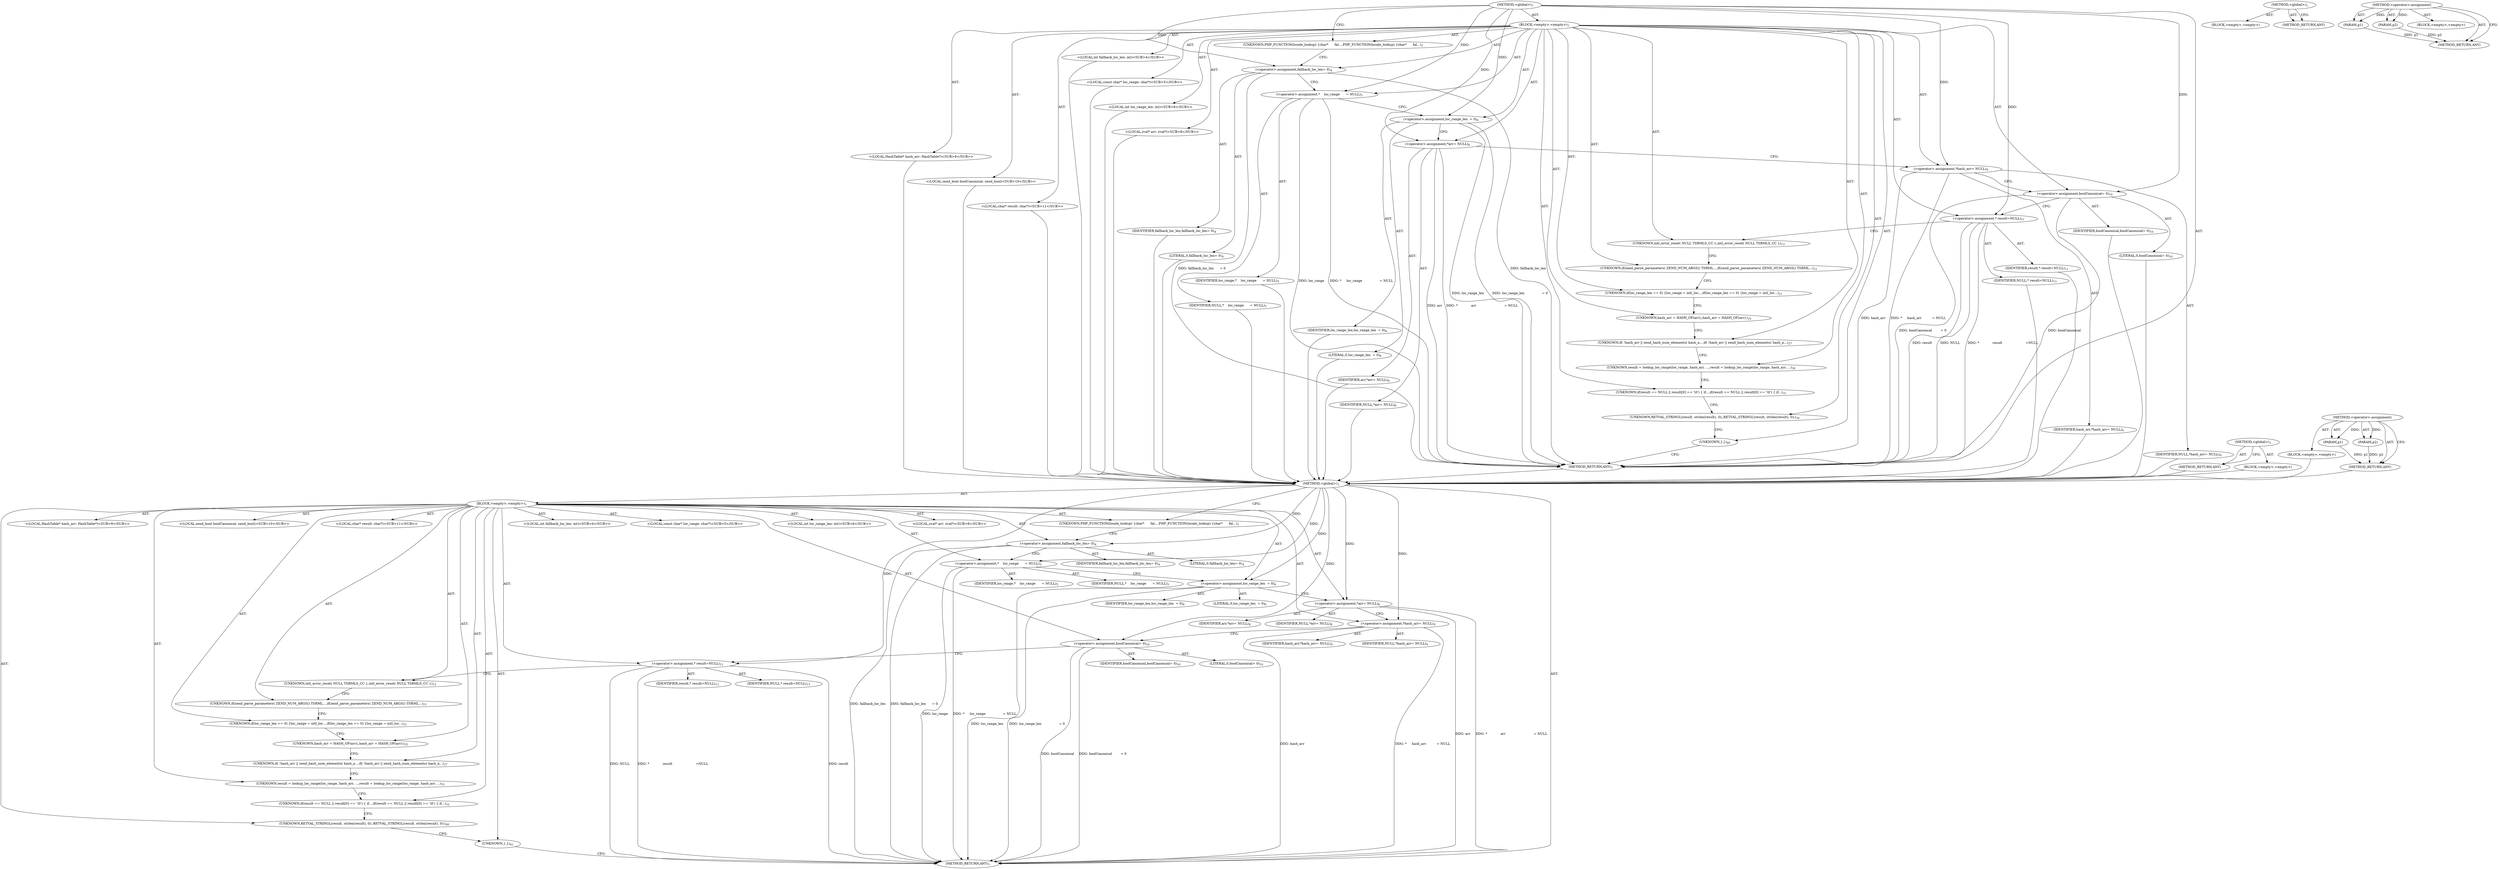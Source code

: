 digraph "&lt;operator&gt;.assignment" {
vulnerable_6 [label=<(METHOD,&lt;global&gt;)<SUB>1</SUB>>];
vulnerable_7 [label=<(BLOCK,&lt;empty&gt;,&lt;empty&gt;)<SUB>1</SUB>>];
vulnerable_8 [label=<(UNKNOWN,PHP_FUNCTION(locale_lookup)
 {
	char*      	fal...,PHP_FUNCTION(locale_lookup)
 {
	char*      	fal...)<SUB>1</SUB>>];
vulnerable_9 [label="<(LOCAL,int fallback_loc_len: int)<SUB>4</SUB>>"];
vulnerable_10 [label=<(&lt;operator&gt;.assignment,fallback_loc_len	= 0)<SUB>4</SUB>>];
vulnerable_11 [label=<(IDENTIFIER,fallback_loc_len,fallback_loc_len	= 0)<SUB>4</SUB>>];
vulnerable_12 [label=<(LITERAL,0,fallback_loc_len	= 0)<SUB>4</SUB>>];
vulnerable_13 [label="<(LOCAL,const char* loc_range: char*)<SUB>5</SUB>>"];
vulnerable_14 [label=<(&lt;operator&gt;.assignment,*    	loc_range      		= NULL)<SUB>5</SUB>>];
vulnerable_15 [label=<(IDENTIFIER,loc_range,*    	loc_range      		= NULL)<SUB>5</SUB>>];
vulnerable_16 [label=<(IDENTIFIER,NULL,*    	loc_range      		= NULL)<SUB>5</SUB>>];
vulnerable_17 [label="<(LOCAL,int loc_range_len: int)<SUB>6</SUB>>"];
vulnerable_18 [label=<(&lt;operator&gt;.assignment,loc_range_len  		= 0)<SUB>6</SUB>>];
vulnerable_19 [label=<(IDENTIFIER,loc_range_len,loc_range_len  		= 0)<SUB>6</SUB>>];
vulnerable_20 [label=<(LITERAL,0,loc_range_len  		= 0)<SUB>6</SUB>>];
vulnerable_21 [label="<(LOCAL,zval* arr: zval*)<SUB>8</SUB>>"];
vulnerable_22 [label=<(&lt;operator&gt;.assignment,*		arr				= NULL)<SUB>8</SUB>>];
vulnerable_23 [label=<(IDENTIFIER,arr,*		arr				= NULL)<SUB>8</SUB>>];
vulnerable_24 [label=<(IDENTIFIER,NULL,*		arr				= NULL)<SUB>8</SUB>>];
vulnerable_25 [label="<(LOCAL,HashTable* hash_arr: HashTable*)<SUB>9</SUB>>"];
vulnerable_26 [label=<(&lt;operator&gt;.assignment,*	hash_arr		= NULL)<SUB>9</SUB>>];
vulnerable_27 [label=<(IDENTIFIER,hash_arr,*	hash_arr		= NULL)<SUB>9</SUB>>];
vulnerable_28 [label=<(IDENTIFIER,NULL,*	hash_arr		= NULL)<SUB>9</SUB>>];
vulnerable_29 [label="<(LOCAL,zend_bool boolCanonical: zend_bool)<SUB>10</SUB>>"];
vulnerable_30 [label=<(&lt;operator&gt;.assignment,boolCanonical	= 0)<SUB>10</SUB>>];
vulnerable_31 [label=<(IDENTIFIER,boolCanonical,boolCanonical	= 0)<SUB>10</SUB>>];
vulnerable_32 [label=<(LITERAL,0,boolCanonical	= 0)<SUB>10</SUB>>];
vulnerable_33 [label="<(LOCAL,char* result: char*)<SUB>11</SUB>>"];
vulnerable_34 [label=<(&lt;operator&gt;.assignment,*	 	result			=NULL)<SUB>11</SUB>>];
vulnerable_35 [label=<(IDENTIFIER,result,*	 	result			=NULL)<SUB>11</SUB>>];
vulnerable_36 [label=<(IDENTIFIER,NULL,*	 	result			=NULL)<SUB>11</SUB>>];
vulnerable_37 [label=<(UNKNOWN,intl_error_reset( NULL TSRMLS_CC );,intl_error_reset( NULL TSRMLS_CC );)<SUB>13</SUB>>];
vulnerable_38 [label=<(UNKNOWN,if(zend_parse_parameters( ZEND_NUM_ARGS() TSRML...,if(zend_parse_parameters( ZEND_NUM_ARGS() TSRML...)<SUB>15</SUB>>];
vulnerable_39 [label=<(UNKNOWN,if(loc_range_len == 0) {
		loc_range = intl_loc...,if(loc_range_len == 0) {
		loc_range = intl_loc...)<SUB>21</SUB>>];
vulnerable_40 [label=<(UNKNOWN,hash_arr = HASH_OF(arr);,hash_arr = HASH_OF(arr);)<SUB>25</SUB>>];
vulnerable_41 [label=<(UNKNOWN,if( !hash_arr || zend_hash_num_elements( hash_a...,if( !hash_arr || zend_hash_num_elements( hash_a...)<SUB>27</SUB>>];
vulnerable_42 [label=<(UNKNOWN,result = lookup_loc_range(loc_range, hash_arr, ...,result = lookup_loc_range(loc_range, hash_arr, ...)<SUB>30</SUB>>];
vulnerable_43 [label=<(UNKNOWN,if(result == NULL || result[0] == '\0') {
 		if...,if(result == NULL || result[0] == '\0') {
 		if...)<SUB>31</SUB>>];
vulnerable_44 [label=<(UNKNOWN,RETVAL_STRINGL(result, strlen(result), 0);,RETVAL_STRINGL(result, strlen(result), 0);)<SUB>39</SUB>>];
vulnerable_45 [label=<(UNKNOWN,},})<SUB>40</SUB>>];
vulnerable_46 [label=<(METHOD_RETURN,ANY)<SUB>1</SUB>>];
vulnerable_61 [label=<(METHOD,&lt;global&gt;)<SUB>1</SUB>>];
vulnerable_62 [label=<(BLOCK,&lt;empty&gt;,&lt;empty&gt;)>];
vulnerable_63 [label=<(METHOD_RETURN,ANY)>];
vulnerable_67 [label=<(METHOD,&lt;operator&gt;.assignment)>];
vulnerable_68 [label=<(PARAM,p1)>];
vulnerable_69 [label=<(PARAM,p2)>];
vulnerable_70 [label=<(BLOCK,&lt;empty&gt;,&lt;empty&gt;)>];
vulnerable_71 [label=<(METHOD_RETURN,ANY)>];
fixed_6 [label=<(METHOD,&lt;global&gt;)<SUB>1</SUB>>];
fixed_7 [label=<(BLOCK,&lt;empty&gt;,&lt;empty&gt;)<SUB>1</SUB>>];
fixed_8 [label=<(UNKNOWN,PHP_FUNCTION(locale_lookup)
 {
	char*      	fal...,PHP_FUNCTION(locale_lookup)
 {
	char*      	fal...)<SUB>1</SUB>>];
fixed_9 [label="<(LOCAL,int fallback_loc_len: int)<SUB>4</SUB>>"];
fixed_10 [label=<(&lt;operator&gt;.assignment,fallback_loc_len	= 0)<SUB>4</SUB>>];
fixed_11 [label=<(IDENTIFIER,fallback_loc_len,fallback_loc_len	= 0)<SUB>4</SUB>>];
fixed_12 [label=<(LITERAL,0,fallback_loc_len	= 0)<SUB>4</SUB>>];
fixed_13 [label="<(LOCAL,const char* loc_range: char*)<SUB>5</SUB>>"];
fixed_14 [label=<(&lt;operator&gt;.assignment,*    	loc_range      		= NULL)<SUB>5</SUB>>];
fixed_15 [label=<(IDENTIFIER,loc_range,*    	loc_range      		= NULL)<SUB>5</SUB>>];
fixed_16 [label=<(IDENTIFIER,NULL,*    	loc_range      		= NULL)<SUB>5</SUB>>];
fixed_17 [label="<(LOCAL,int loc_range_len: int)<SUB>6</SUB>>"];
fixed_18 [label=<(&lt;operator&gt;.assignment,loc_range_len  		= 0)<SUB>6</SUB>>];
fixed_19 [label=<(IDENTIFIER,loc_range_len,loc_range_len  		= 0)<SUB>6</SUB>>];
fixed_20 [label=<(LITERAL,0,loc_range_len  		= 0)<SUB>6</SUB>>];
fixed_21 [label="<(LOCAL,zval* arr: zval*)<SUB>8</SUB>>"];
fixed_22 [label=<(&lt;operator&gt;.assignment,*		arr				= NULL)<SUB>8</SUB>>];
fixed_23 [label=<(IDENTIFIER,arr,*		arr				= NULL)<SUB>8</SUB>>];
fixed_24 [label=<(IDENTIFIER,NULL,*		arr				= NULL)<SUB>8</SUB>>];
fixed_25 [label="<(LOCAL,HashTable* hash_arr: HashTable*)<SUB>9</SUB>>"];
fixed_26 [label=<(&lt;operator&gt;.assignment,*	hash_arr		= NULL)<SUB>9</SUB>>];
fixed_27 [label=<(IDENTIFIER,hash_arr,*	hash_arr		= NULL)<SUB>9</SUB>>];
fixed_28 [label=<(IDENTIFIER,NULL,*	hash_arr		= NULL)<SUB>9</SUB>>];
fixed_29 [label="<(LOCAL,zend_bool boolCanonical: zend_bool)<SUB>10</SUB>>"];
fixed_30 [label=<(&lt;operator&gt;.assignment,boolCanonical	= 0)<SUB>10</SUB>>];
fixed_31 [label=<(IDENTIFIER,boolCanonical,boolCanonical	= 0)<SUB>10</SUB>>];
fixed_32 [label=<(LITERAL,0,boolCanonical	= 0)<SUB>10</SUB>>];
fixed_33 [label="<(LOCAL,char* result: char*)<SUB>11</SUB>>"];
fixed_34 [label=<(&lt;operator&gt;.assignment,*	 	result			=NULL)<SUB>11</SUB>>];
fixed_35 [label=<(IDENTIFIER,result,*	 	result			=NULL)<SUB>11</SUB>>];
fixed_36 [label=<(IDENTIFIER,NULL,*	 	result			=NULL)<SUB>11</SUB>>];
fixed_37 [label=<(UNKNOWN,intl_error_reset( NULL TSRMLS_CC );,intl_error_reset( NULL TSRMLS_CC );)<SUB>13</SUB>>];
fixed_38 [label=<(UNKNOWN,if(zend_parse_parameters( ZEND_NUM_ARGS() TSRML...,if(zend_parse_parameters( ZEND_NUM_ARGS() TSRML...)<SUB>15</SUB>>];
fixed_39 [label=<(UNKNOWN,if(loc_range_len == 0) {
		loc_range = intl_loc...,if(loc_range_len == 0) {
		loc_range = intl_loc...)<SUB>21</SUB>>];
fixed_40 [label=<(UNKNOWN,hash_arr = HASH_OF(arr);,hash_arr = HASH_OF(arr);)<SUB>25</SUB>>];
fixed_41 [label=<(UNKNOWN,if( !hash_arr || zend_hash_num_elements( hash_a...,if( !hash_arr || zend_hash_num_elements( hash_a...)<SUB>27</SUB>>];
fixed_42 [label=<(UNKNOWN,result = lookup_loc_range(loc_range, hash_arr, ...,result = lookup_loc_range(loc_range, hash_arr, ...)<SUB>31</SUB>>];
fixed_43 [label=<(UNKNOWN,if(result == NULL || result[0] == '\0') {
 		if...,if(result == NULL || result[0] == '\0') {
 		if...)<SUB>32</SUB>>];
fixed_44 [label=<(UNKNOWN,RETVAL_STRINGL(result, strlen(result), 0);,RETVAL_STRINGL(result, strlen(result), 0);)<SUB>40</SUB>>];
fixed_45 [label=<(UNKNOWN,},})<SUB>41</SUB>>];
fixed_46 [label=<(METHOD_RETURN,ANY)<SUB>1</SUB>>];
fixed_61 [label=<(METHOD,&lt;global&gt;)<SUB>1</SUB>>];
fixed_62 [label=<(BLOCK,&lt;empty&gt;,&lt;empty&gt;)>];
fixed_63 [label=<(METHOD_RETURN,ANY)>];
fixed_67 [label=<(METHOD,&lt;operator&gt;.assignment)>];
fixed_68 [label=<(PARAM,p1)>];
fixed_69 [label=<(PARAM,p2)>];
fixed_70 [label=<(BLOCK,&lt;empty&gt;,&lt;empty&gt;)>];
fixed_71 [label=<(METHOD_RETURN,ANY)>];
vulnerable_6 -> vulnerable_7  [key=0, label="AST: "];
vulnerable_6 -> vulnerable_46  [key=0, label="AST: "];
vulnerable_6 -> vulnerable_8  [key=0, label="CFG: "];
vulnerable_6 -> vulnerable_10  [key=0, label="DDG: "];
vulnerable_6 -> vulnerable_14  [key=0, label="DDG: "];
vulnerable_6 -> vulnerable_18  [key=0, label="DDG: "];
vulnerable_6 -> vulnerable_22  [key=0, label="DDG: "];
vulnerable_6 -> vulnerable_26  [key=0, label="DDG: "];
vulnerable_6 -> vulnerable_30  [key=0, label="DDG: "];
vulnerable_6 -> vulnerable_34  [key=0, label="DDG: "];
vulnerable_7 -> vulnerable_8  [key=0, label="AST: "];
vulnerable_7 -> vulnerable_9  [key=0, label="AST: "];
vulnerable_7 -> vulnerable_10  [key=0, label="AST: "];
vulnerable_7 -> vulnerable_13  [key=0, label="AST: "];
vulnerable_7 -> vulnerable_14  [key=0, label="AST: "];
vulnerable_7 -> vulnerable_17  [key=0, label="AST: "];
vulnerable_7 -> vulnerable_18  [key=0, label="AST: "];
vulnerable_7 -> vulnerable_21  [key=0, label="AST: "];
vulnerable_7 -> vulnerable_22  [key=0, label="AST: "];
vulnerable_7 -> vulnerable_25  [key=0, label="AST: "];
vulnerable_7 -> vulnerable_26  [key=0, label="AST: "];
vulnerable_7 -> vulnerable_29  [key=0, label="AST: "];
vulnerable_7 -> vulnerable_30  [key=0, label="AST: "];
vulnerable_7 -> vulnerable_33  [key=0, label="AST: "];
vulnerable_7 -> vulnerable_34  [key=0, label="AST: "];
vulnerable_7 -> vulnerable_37  [key=0, label="AST: "];
vulnerable_7 -> vulnerable_38  [key=0, label="AST: "];
vulnerable_7 -> vulnerable_39  [key=0, label="AST: "];
vulnerable_7 -> vulnerable_40  [key=0, label="AST: "];
vulnerable_7 -> vulnerable_41  [key=0, label="AST: "];
vulnerable_7 -> vulnerable_42  [key=0, label="AST: "];
vulnerable_7 -> vulnerable_43  [key=0, label="AST: "];
vulnerable_7 -> vulnerable_44  [key=0, label="AST: "];
vulnerable_7 -> vulnerable_45  [key=0, label="AST: "];
vulnerable_8 -> vulnerable_10  [key=0, label="CFG: "];
vulnerable_9 -> fixed_6  [key=0];
vulnerable_10 -> vulnerable_11  [key=0, label="AST: "];
vulnerable_10 -> vulnerable_12  [key=0, label="AST: "];
vulnerable_10 -> vulnerable_14  [key=0, label="CFG: "];
vulnerable_10 -> vulnerable_46  [key=0, label="DDG: fallback_loc_len"];
vulnerable_10 -> vulnerable_46  [key=1, label="DDG: fallback_loc_len	= 0"];
vulnerable_11 -> fixed_6  [key=0];
vulnerable_12 -> fixed_6  [key=0];
vulnerable_13 -> fixed_6  [key=0];
vulnerable_14 -> vulnerable_15  [key=0, label="AST: "];
vulnerable_14 -> vulnerable_16  [key=0, label="AST: "];
vulnerable_14 -> vulnerable_18  [key=0, label="CFG: "];
vulnerable_14 -> vulnerable_46  [key=0, label="DDG: loc_range"];
vulnerable_14 -> vulnerable_46  [key=1, label="DDG: *    	loc_range      		= NULL"];
vulnerable_15 -> fixed_6  [key=0];
vulnerable_16 -> fixed_6  [key=0];
vulnerable_17 -> fixed_6  [key=0];
vulnerable_18 -> vulnerable_19  [key=0, label="AST: "];
vulnerable_18 -> vulnerable_20  [key=0, label="AST: "];
vulnerable_18 -> vulnerable_22  [key=0, label="CFG: "];
vulnerable_18 -> vulnerable_46  [key=0, label="DDG: loc_range_len"];
vulnerable_18 -> vulnerable_46  [key=1, label="DDG: loc_range_len  		= 0"];
vulnerable_19 -> fixed_6  [key=0];
vulnerable_20 -> fixed_6  [key=0];
vulnerable_21 -> fixed_6  [key=0];
vulnerable_22 -> vulnerable_23  [key=0, label="AST: "];
vulnerable_22 -> vulnerable_24  [key=0, label="AST: "];
vulnerable_22 -> vulnerable_26  [key=0, label="CFG: "];
vulnerable_22 -> vulnerable_46  [key=0, label="DDG: arr"];
vulnerable_22 -> vulnerable_46  [key=1, label="DDG: *		arr				= NULL"];
vulnerable_23 -> fixed_6  [key=0];
vulnerable_24 -> fixed_6  [key=0];
vulnerable_25 -> fixed_6  [key=0];
vulnerable_26 -> vulnerable_27  [key=0, label="AST: "];
vulnerable_26 -> vulnerable_28  [key=0, label="AST: "];
vulnerable_26 -> vulnerable_30  [key=0, label="CFG: "];
vulnerable_26 -> vulnerable_46  [key=0, label="DDG: hash_arr"];
vulnerable_26 -> vulnerable_46  [key=1, label="DDG: *	hash_arr		= NULL"];
vulnerable_27 -> fixed_6  [key=0];
vulnerable_28 -> fixed_6  [key=0];
vulnerable_29 -> fixed_6  [key=0];
vulnerable_30 -> vulnerable_31  [key=0, label="AST: "];
vulnerable_30 -> vulnerable_32  [key=0, label="AST: "];
vulnerable_30 -> vulnerable_34  [key=0, label="CFG: "];
vulnerable_30 -> vulnerable_46  [key=0, label="DDG: boolCanonical"];
vulnerable_30 -> vulnerable_46  [key=1, label="DDG: boolCanonical	= 0"];
vulnerable_31 -> fixed_6  [key=0];
vulnerable_32 -> fixed_6  [key=0];
vulnerable_33 -> fixed_6  [key=0];
vulnerable_34 -> vulnerable_35  [key=0, label="AST: "];
vulnerable_34 -> vulnerable_36  [key=0, label="AST: "];
vulnerable_34 -> vulnerable_37  [key=0, label="CFG: "];
vulnerable_34 -> vulnerable_46  [key=0, label="DDG: result"];
vulnerable_34 -> vulnerable_46  [key=1, label="DDG: NULL"];
vulnerable_34 -> vulnerable_46  [key=2, label="DDG: *	 	result			=NULL"];
vulnerable_35 -> fixed_6  [key=0];
vulnerable_36 -> fixed_6  [key=0];
vulnerable_37 -> vulnerable_38  [key=0, label="CFG: "];
vulnerable_38 -> vulnerable_39  [key=0, label="CFG: "];
vulnerable_39 -> vulnerable_40  [key=0, label="CFG: "];
vulnerable_40 -> vulnerable_41  [key=0, label="CFG: "];
vulnerable_41 -> vulnerable_42  [key=0, label="CFG: "];
vulnerable_42 -> vulnerable_43  [key=0, label="CFG: "];
vulnerable_43 -> vulnerable_44  [key=0, label="CFG: "];
vulnerable_44 -> vulnerable_45  [key=0, label="CFG: "];
vulnerable_45 -> vulnerable_46  [key=0, label="CFG: "];
vulnerable_46 -> fixed_6  [key=0];
vulnerable_61 -> vulnerable_62  [key=0, label="AST: "];
vulnerable_61 -> vulnerable_63  [key=0, label="AST: "];
vulnerable_61 -> vulnerable_63  [key=1, label="CFG: "];
vulnerable_62 -> fixed_6  [key=0];
vulnerable_63 -> fixed_6  [key=0];
vulnerable_67 -> vulnerable_68  [key=0, label="AST: "];
vulnerable_67 -> vulnerable_68  [key=1, label="DDG: "];
vulnerable_67 -> vulnerable_70  [key=0, label="AST: "];
vulnerable_67 -> vulnerable_69  [key=0, label="AST: "];
vulnerable_67 -> vulnerable_69  [key=1, label="DDG: "];
vulnerable_67 -> vulnerable_71  [key=0, label="AST: "];
vulnerable_67 -> vulnerable_71  [key=1, label="CFG: "];
vulnerable_68 -> vulnerable_71  [key=0, label="DDG: p1"];
vulnerable_69 -> vulnerable_71  [key=0, label="DDG: p2"];
vulnerable_70 -> fixed_6  [key=0];
vulnerable_71 -> fixed_6  [key=0];
fixed_6 -> fixed_7  [key=0, label="AST: "];
fixed_6 -> fixed_46  [key=0, label="AST: "];
fixed_6 -> fixed_8  [key=0, label="CFG: "];
fixed_6 -> fixed_10  [key=0, label="DDG: "];
fixed_6 -> fixed_14  [key=0, label="DDG: "];
fixed_6 -> fixed_18  [key=0, label="DDG: "];
fixed_6 -> fixed_22  [key=0, label="DDG: "];
fixed_6 -> fixed_26  [key=0, label="DDG: "];
fixed_6 -> fixed_30  [key=0, label="DDG: "];
fixed_6 -> fixed_34  [key=0, label="DDG: "];
fixed_7 -> fixed_8  [key=0, label="AST: "];
fixed_7 -> fixed_9  [key=0, label="AST: "];
fixed_7 -> fixed_10  [key=0, label="AST: "];
fixed_7 -> fixed_13  [key=0, label="AST: "];
fixed_7 -> fixed_14  [key=0, label="AST: "];
fixed_7 -> fixed_17  [key=0, label="AST: "];
fixed_7 -> fixed_18  [key=0, label="AST: "];
fixed_7 -> fixed_21  [key=0, label="AST: "];
fixed_7 -> fixed_22  [key=0, label="AST: "];
fixed_7 -> fixed_25  [key=0, label="AST: "];
fixed_7 -> fixed_26  [key=0, label="AST: "];
fixed_7 -> fixed_29  [key=0, label="AST: "];
fixed_7 -> fixed_30  [key=0, label="AST: "];
fixed_7 -> fixed_33  [key=0, label="AST: "];
fixed_7 -> fixed_34  [key=0, label="AST: "];
fixed_7 -> fixed_37  [key=0, label="AST: "];
fixed_7 -> fixed_38  [key=0, label="AST: "];
fixed_7 -> fixed_39  [key=0, label="AST: "];
fixed_7 -> fixed_40  [key=0, label="AST: "];
fixed_7 -> fixed_41  [key=0, label="AST: "];
fixed_7 -> fixed_42  [key=0, label="AST: "];
fixed_7 -> fixed_43  [key=0, label="AST: "];
fixed_7 -> fixed_44  [key=0, label="AST: "];
fixed_7 -> fixed_45  [key=0, label="AST: "];
fixed_8 -> fixed_10  [key=0, label="CFG: "];
fixed_10 -> fixed_11  [key=0, label="AST: "];
fixed_10 -> fixed_12  [key=0, label="AST: "];
fixed_10 -> fixed_14  [key=0, label="CFG: "];
fixed_10 -> fixed_46  [key=0, label="DDG: fallback_loc_len"];
fixed_10 -> fixed_46  [key=1, label="DDG: fallback_loc_len	= 0"];
fixed_14 -> fixed_15  [key=0, label="AST: "];
fixed_14 -> fixed_16  [key=0, label="AST: "];
fixed_14 -> fixed_18  [key=0, label="CFG: "];
fixed_14 -> fixed_46  [key=0, label="DDG: loc_range"];
fixed_14 -> fixed_46  [key=1, label="DDG: *    	loc_range      		= NULL"];
fixed_18 -> fixed_19  [key=0, label="AST: "];
fixed_18 -> fixed_20  [key=0, label="AST: "];
fixed_18 -> fixed_22  [key=0, label="CFG: "];
fixed_18 -> fixed_46  [key=0, label="DDG: loc_range_len"];
fixed_18 -> fixed_46  [key=1, label="DDG: loc_range_len  		= 0"];
fixed_22 -> fixed_23  [key=0, label="AST: "];
fixed_22 -> fixed_24  [key=0, label="AST: "];
fixed_22 -> fixed_26  [key=0, label="CFG: "];
fixed_22 -> fixed_46  [key=0, label="DDG: arr"];
fixed_22 -> fixed_46  [key=1, label="DDG: *		arr				= NULL"];
fixed_26 -> fixed_27  [key=0, label="AST: "];
fixed_26 -> fixed_28  [key=0, label="AST: "];
fixed_26 -> fixed_30  [key=0, label="CFG: "];
fixed_26 -> fixed_46  [key=0, label="DDG: hash_arr"];
fixed_26 -> fixed_46  [key=1, label="DDG: *	hash_arr		= NULL"];
fixed_30 -> fixed_31  [key=0, label="AST: "];
fixed_30 -> fixed_32  [key=0, label="AST: "];
fixed_30 -> fixed_34  [key=0, label="CFG: "];
fixed_30 -> fixed_46  [key=0, label="DDG: boolCanonical"];
fixed_30 -> fixed_46  [key=1, label="DDG: boolCanonical	= 0"];
fixed_34 -> fixed_35  [key=0, label="AST: "];
fixed_34 -> fixed_36  [key=0, label="AST: "];
fixed_34 -> fixed_37  [key=0, label="CFG: "];
fixed_34 -> fixed_46  [key=0, label="DDG: result"];
fixed_34 -> fixed_46  [key=1, label="DDG: NULL"];
fixed_34 -> fixed_46  [key=2, label="DDG: *	 	result			=NULL"];
fixed_37 -> fixed_38  [key=0, label="CFG: "];
fixed_38 -> fixed_39  [key=0, label="CFG: "];
fixed_39 -> fixed_40  [key=0, label="CFG: "];
fixed_40 -> fixed_41  [key=0, label="CFG: "];
fixed_41 -> fixed_42  [key=0, label="CFG: "];
fixed_42 -> fixed_43  [key=0, label="CFG: "];
fixed_43 -> fixed_44  [key=0, label="CFG: "];
fixed_44 -> fixed_45  [key=0, label="CFG: "];
fixed_45 -> fixed_46  [key=0, label="CFG: "];
fixed_61 -> fixed_62  [key=0, label="AST: "];
fixed_61 -> fixed_63  [key=0, label="AST: "];
fixed_61 -> fixed_63  [key=1, label="CFG: "];
fixed_67 -> fixed_68  [key=0, label="AST: "];
fixed_67 -> fixed_68  [key=1, label="DDG: "];
fixed_67 -> fixed_70  [key=0, label="AST: "];
fixed_67 -> fixed_69  [key=0, label="AST: "];
fixed_67 -> fixed_69  [key=1, label="DDG: "];
fixed_67 -> fixed_71  [key=0, label="AST: "];
fixed_67 -> fixed_71  [key=1, label="CFG: "];
fixed_68 -> fixed_71  [key=0, label="DDG: p1"];
fixed_69 -> fixed_71  [key=0, label="DDG: p2"];
}
